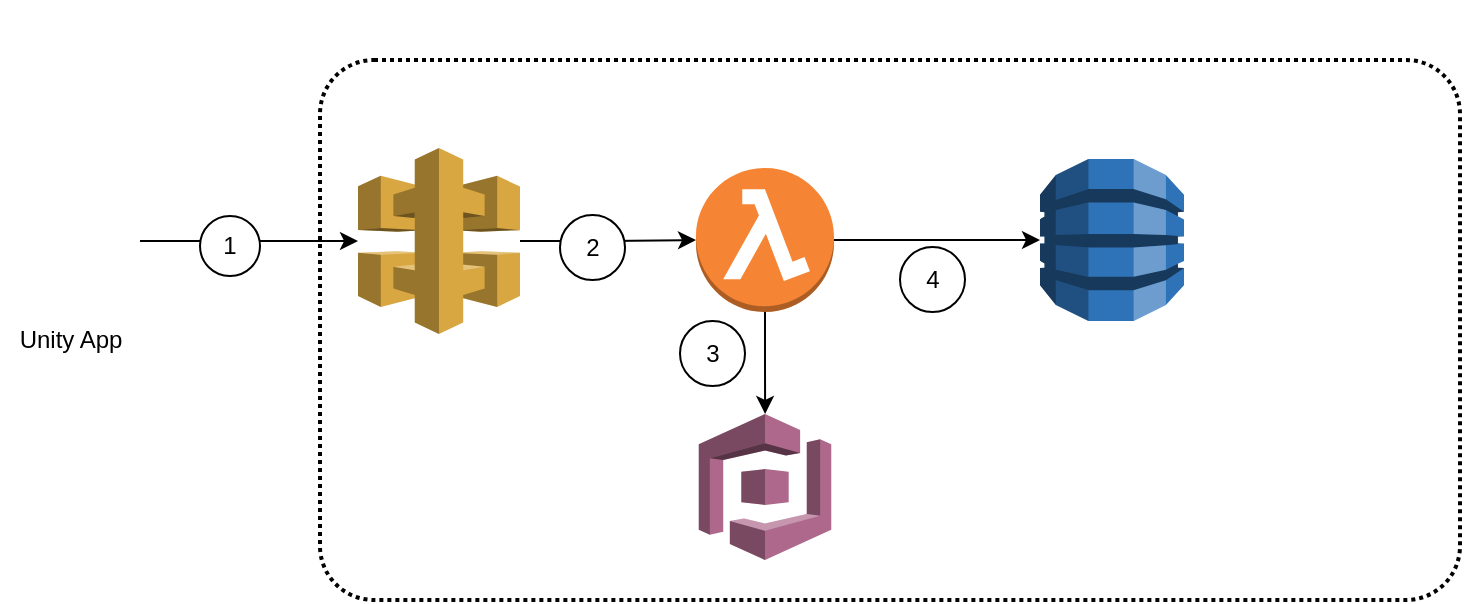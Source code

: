 <mxfile version="13.6.2" type="github">
  <diagram id="NbJ3WY8GJYofwHBJAQQ3" name="Page-1">
    <mxGraphModel dx="1038" dy="548" grid="1" gridSize="10" guides="1" tooltips="1" connect="1" arrows="1" fold="1" page="1" pageScale="1" pageWidth="850" pageHeight="1100" math="0" shadow="0">
      <root>
        <mxCell id="0" />
        <mxCell id="1" parent="0" />
        <mxCell id="VEZ8kkwsWYZN84fM1rc7-5" value="" style="rounded=1;arcSize=10;dashed=1;fillColor=none;gradientColor=none;dashPattern=1 1;strokeWidth=2;" vertex="1" parent="1">
          <mxGeometry x="180" y="130" width="570" height="270" as="geometry" />
        </mxCell>
        <mxCell id="VEZ8kkwsWYZN84fM1rc7-6" value="" style="shape=image;html=1;verticalAlign=top;verticalLabelPosition=bottom;labelBackgroundColor=#ffffff;imageAspect=0;aspect=fixed;image=https://cdn2.iconfinder.com/data/icons/amazon-aws-stencils/100/Non-Service_Specific_copy__AWS_Cloud-128.png" vertex="1" parent="1">
          <mxGeometry x="190" y="100" width="60" height="60" as="geometry" />
        </mxCell>
        <mxCell id="VEZ8kkwsWYZN84fM1rc7-13" style="edgeStyle=orthogonalEdgeStyle;rounded=0;orthogonalLoop=1;jettySize=auto;html=1;exitX=1;exitY=0.5;exitDx=0;exitDy=0;exitPerimeter=0;" edge="1" parent="1" source="VEZ8kkwsWYZN84fM1rc7-7" target="VEZ8kkwsWYZN84fM1rc7-8">
          <mxGeometry relative="1" as="geometry" />
        </mxCell>
        <mxCell id="VEZ8kkwsWYZN84fM1rc7-16" style="edgeStyle=orthogonalEdgeStyle;rounded=0;orthogonalLoop=1;jettySize=auto;html=1;exitX=0.5;exitY=1;exitDx=0;exitDy=0;exitPerimeter=0;" edge="1" parent="1" source="VEZ8kkwsWYZN84fM1rc7-7" target="VEZ8kkwsWYZN84fM1rc7-9">
          <mxGeometry relative="1" as="geometry" />
        </mxCell>
        <mxCell id="VEZ8kkwsWYZN84fM1rc7-7" value="" style="outlineConnect=0;dashed=0;verticalLabelPosition=bottom;verticalAlign=top;align=center;html=1;shape=mxgraph.aws3.lambda_function;fillColor=#F58534;gradientColor=none;" vertex="1" parent="1">
          <mxGeometry x="368" y="184" width="69" height="72" as="geometry" />
        </mxCell>
        <mxCell id="VEZ8kkwsWYZN84fM1rc7-8" value="" style="outlineConnect=0;dashed=0;verticalLabelPosition=bottom;verticalAlign=top;align=center;html=1;shape=mxgraph.aws3.dynamo_db;fillColor=#2E73B8;gradientColor=none;" vertex="1" parent="1">
          <mxGeometry x="540" y="179.5" width="72" height="81" as="geometry" />
        </mxCell>
        <mxCell id="VEZ8kkwsWYZN84fM1rc7-9" value="" style="outlineConnect=0;dashed=0;verticalLabelPosition=bottom;verticalAlign=top;align=center;html=1;shape=mxgraph.aws3.cognito;fillColor=#AD688B;gradientColor=none;" vertex="1" parent="1">
          <mxGeometry x="369.38" y="307" width="66.25" height="73" as="geometry" />
        </mxCell>
        <mxCell id="VEZ8kkwsWYZN84fM1rc7-14" style="edgeStyle=orthogonalEdgeStyle;rounded=0;orthogonalLoop=1;jettySize=auto;html=1;entryX=0;entryY=0.5;entryDx=0;entryDy=0;entryPerimeter=0;" edge="1" parent="1" source="VEZ8kkwsWYZN84fM1rc7-11" target="VEZ8kkwsWYZN84fM1rc7-7">
          <mxGeometry relative="1" as="geometry" />
        </mxCell>
        <mxCell id="VEZ8kkwsWYZN84fM1rc7-11" value="" style="outlineConnect=0;dashed=0;verticalLabelPosition=bottom;verticalAlign=top;align=center;html=1;shape=mxgraph.aws3.api_gateway;fillColor=#D9A741;gradientColor=none;" vertex="1" parent="1">
          <mxGeometry x="199" y="174" width="81" height="93" as="geometry" />
        </mxCell>
        <mxCell id="VEZ8kkwsWYZN84fM1rc7-17" style="edgeStyle=orthogonalEdgeStyle;rounded=0;orthogonalLoop=1;jettySize=auto;html=1;exitX=1;exitY=0.5;exitDx=0;exitDy=0;" edge="1" parent="1" source="VEZ8kkwsWYZN84fM1rc7-15" target="VEZ8kkwsWYZN84fM1rc7-11">
          <mxGeometry relative="1" as="geometry" />
        </mxCell>
        <mxCell id="VEZ8kkwsWYZN84fM1rc7-15" value="Unity App" style="shape=image;html=1;verticalAlign=top;verticalLabelPosition=bottom;labelBackgroundColor=#ffffff;imageAspect=0;aspect=fixed;image=https://cdn4.iconfinder.com/data/icons/logos-brands-5/24/unity-128.png" vertex="1" parent="1">
          <mxGeometry x="20" y="185.5" width="70" height="70" as="geometry" />
        </mxCell>
        <mxCell id="VEZ8kkwsWYZN84fM1rc7-18" value="1" style="ellipse;whiteSpace=wrap;html=1;aspect=fixed;" vertex="1" parent="1">
          <mxGeometry x="120" y="208" width="30" height="30" as="geometry" />
        </mxCell>
        <mxCell id="VEZ8kkwsWYZN84fM1rc7-20" value="2" style="ellipse;whiteSpace=wrap;html=1;aspect=fixed;" vertex="1" parent="1">
          <mxGeometry x="300" y="207.5" width="32.5" height="32.5" as="geometry" />
        </mxCell>
        <mxCell id="VEZ8kkwsWYZN84fM1rc7-22" value="3" style="ellipse;whiteSpace=wrap;html=1;aspect=fixed;" vertex="1" parent="1">
          <mxGeometry x="360" y="260.5" width="32.5" height="32.5" as="geometry" />
        </mxCell>
        <mxCell id="VEZ8kkwsWYZN84fM1rc7-23" value="4" style="ellipse;whiteSpace=wrap;html=1;aspect=fixed;" vertex="1" parent="1">
          <mxGeometry x="470" y="223.5" width="32.5" height="32.5" as="geometry" />
        </mxCell>
      </root>
    </mxGraphModel>
  </diagram>
</mxfile>
